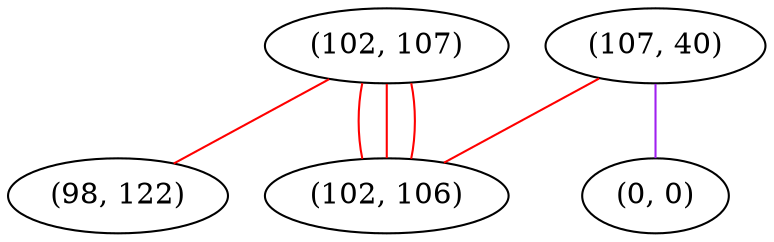 graph "" {
"(102, 107)";
"(107, 40)";
"(102, 106)";
"(0, 0)";
"(98, 122)";
"(102, 107)" -- "(102, 106)"  [color=red, key=0, weight=1];
"(102, 107)" -- "(102, 106)"  [color=red, key=1, weight=1];
"(102, 107)" -- "(102, 106)"  [color=red, key=2, weight=1];
"(102, 107)" -- "(98, 122)"  [color=red, key=0, weight=1];
"(107, 40)" -- "(102, 106)"  [color=red, key=0, weight=1];
"(107, 40)" -- "(0, 0)"  [color=purple, key=0, weight=4];
}
